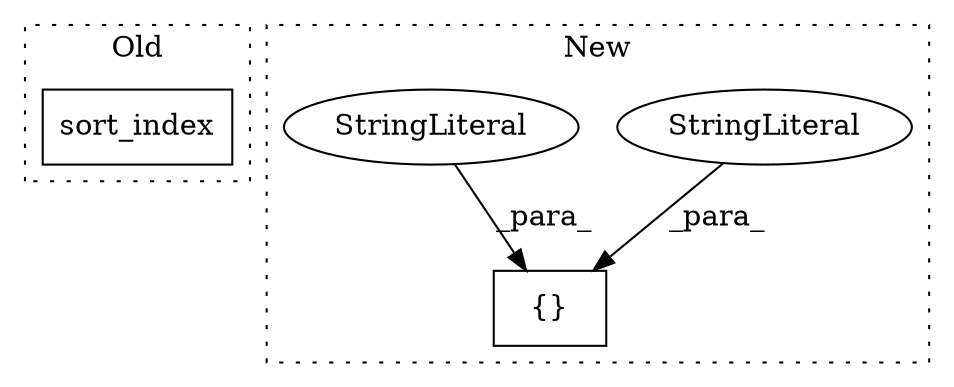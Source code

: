 digraph G {
subgraph cluster0 {
1 [label="sort_index" a="32" s="8645,8679" l="11,1" shape="box"];
label = "Old";
style="dotted";
}
subgraph cluster1 {
2 [label="{}" a="4" s="8692,8713" l="1,1" shape="box"];
3 [label="StringLiteral" a="45" s="8693" l="13" shape="ellipse"];
4 [label="StringLiteral" a="45" s="8707" l="6" shape="ellipse"];
label = "New";
style="dotted";
}
3 -> 2 [label="_para_"];
4 -> 2 [label="_para_"];
}